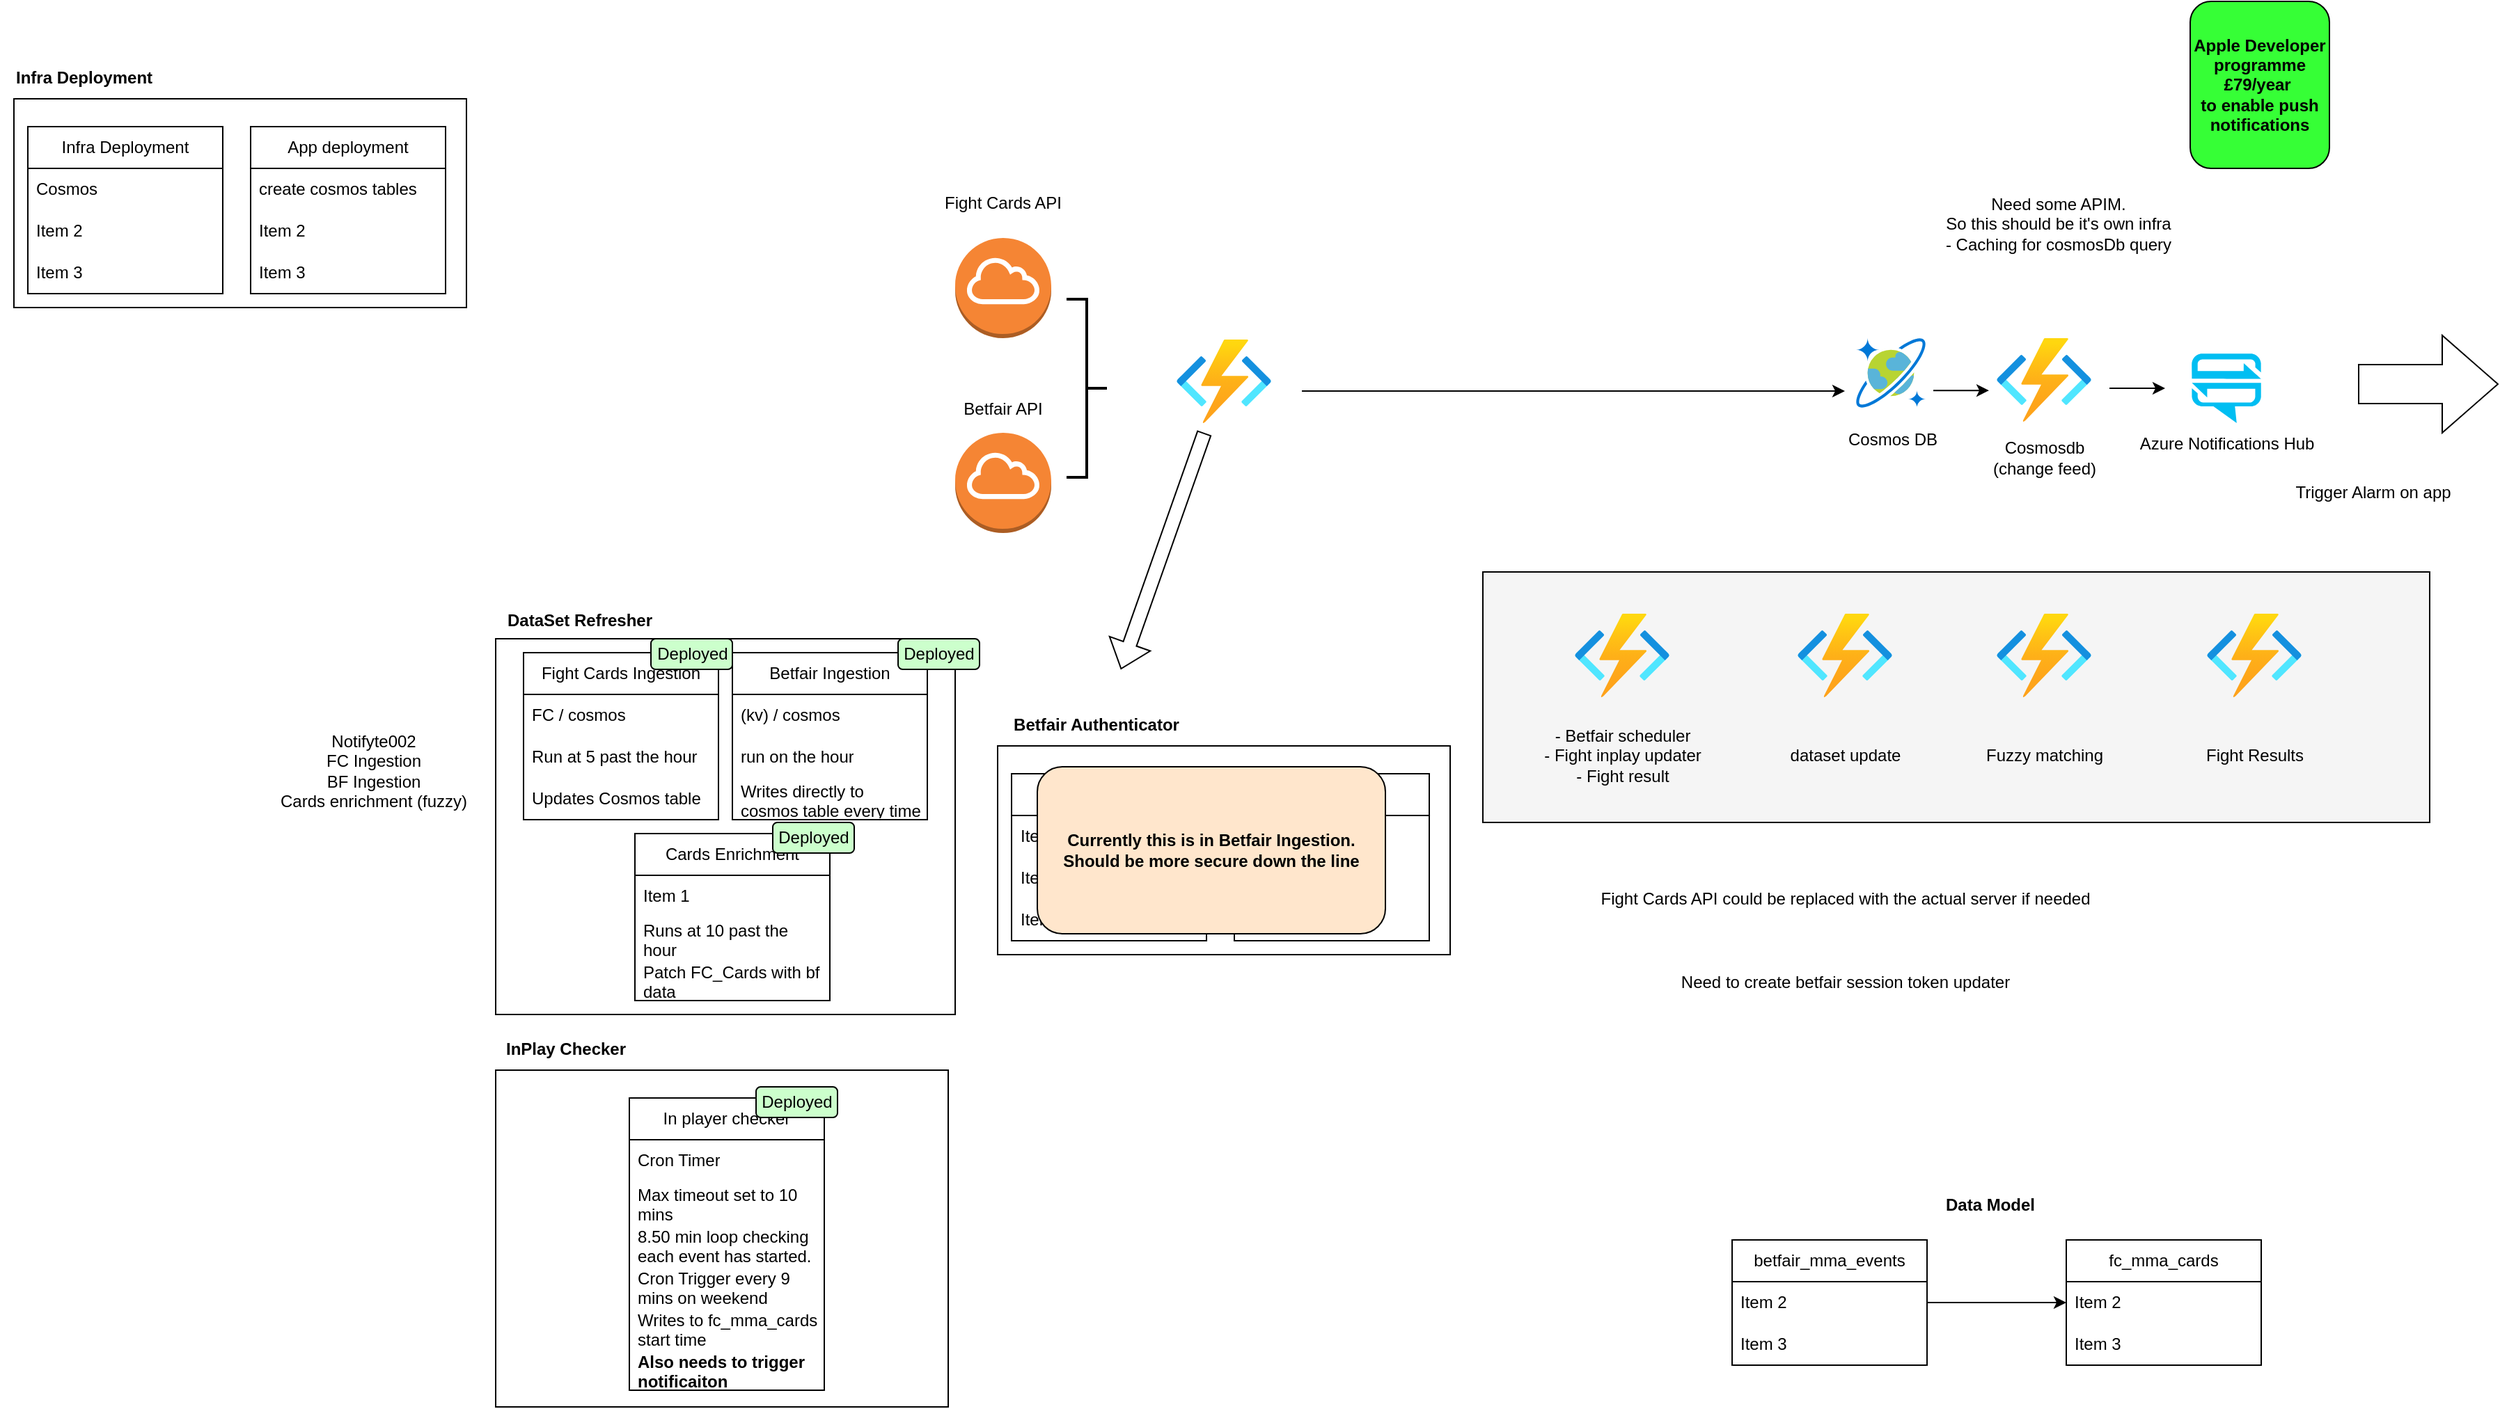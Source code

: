 <mxfile version="23.1.5" type="device">
  <diagram name="Page-1" id="qHqsS2Qp47BwzDUpAq32">
    <mxGraphModel dx="2848" dy="1934" grid="1" gridSize="10" guides="1" tooltips="1" connect="1" arrows="1" fold="1" page="1" pageScale="1" pageWidth="827" pageHeight="1169" math="0" shadow="0">
      <root>
        <mxCell id="0" />
        <mxCell id="1" parent="0" />
        <mxCell id="R7IFzBQSjyvE0gLAGWgc-28" value="" style="rounded=0;whiteSpace=wrap;html=1;" parent="1" vertex="1">
          <mxGeometry x="-659" y="758" width="325" height="242" as="geometry" />
        </mxCell>
        <mxCell id="R7IFzBQSjyvE0gLAGWgc-26" value="" style="rounded=0;whiteSpace=wrap;html=1;" parent="1" vertex="1">
          <mxGeometry x="-659" y="448" width="330" height="270" as="geometry" />
        </mxCell>
        <mxCell id="RZWsj0Uvr8mPHmV8aDf2-38" value="" style="rounded=0;whiteSpace=wrap;html=1;fillColor=#F5F5F5;" parent="1" vertex="1">
          <mxGeometry x="50" y="400" width="680" height="180" as="geometry" />
        </mxCell>
        <mxCell id="RZWsj0Uvr8mPHmV8aDf2-3" value="Fight Cards API" style="text;html=1;align=center;verticalAlign=middle;resizable=0;points=[];autosize=1;strokeColor=none;fillColor=none;" parent="1" vertex="1">
          <mxGeometry x="-350" y="120" width="110" height="30" as="geometry" />
        </mxCell>
        <mxCell id="RZWsj0Uvr8mPHmV8aDf2-4" value="Fight Cards API could be replaced with the actual server if needed" style="text;html=1;align=center;verticalAlign=middle;resizable=0;points=[];autosize=1;strokeColor=none;fillColor=none;" parent="1" vertex="1">
          <mxGeometry x="120" y="620" width="380" height="30" as="geometry" />
        </mxCell>
        <mxCell id="RZWsj0Uvr8mPHmV8aDf2-8" value="" style="outlineConnect=0;dashed=0;verticalLabelPosition=bottom;verticalAlign=top;align=center;html=1;shape=mxgraph.aws3.internet_gateway;fillColor=#F58534;gradientColor=none;" parent="1" vertex="1">
          <mxGeometry x="-329" y="160" width="69" height="72" as="geometry" />
        </mxCell>
        <mxCell id="RZWsj0Uvr8mPHmV8aDf2-9" value="" style="outlineConnect=0;dashed=0;verticalLabelPosition=bottom;verticalAlign=top;align=center;html=1;shape=mxgraph.aws3.internet_gateway;fillColor=#F58534;gradientColor=none;" parent="1" vertex="1">
          <mxGeometry x="-329" y="300" width="69" height="72" as="geometry" />
        </mxCell>
        <mxCell id="RZWsj0Uvr8mPHmV8aDf2-10" value="Betfair API" style="text;html=1;align=center;verticalAlign=middle;resizable=0;points=[];autosize=1;strokeColor=none;fillColor=none;" parent="1" vertex="1">
          <mxGeometry x="-335" y="268" width="80" height="30" as="geometry" />
        </mxCell>
        <mxCell id="RZWsj0Uvr8mPHmV8aDf2-11" value="" style="image;aspect=fixed;html=1;points=[];align=center;fontSize=12;image=img/lib/azure2/compute/Function_Apps.svg;" parent="1" vertex="1">
          <mxGeometry x="-170" y="233" width="68" height="60" as="geometry" />
        </mxCell>
        <mxCell id="RZWsj0Uvr8mPHmV8aDf2-12" value="" style="image;sketch=0;aspect=fixed;html=1;points=[];align=center;fontSize=12;image=img/lib/mscae/CosmosDB.svg;" parent="1" vertex="1">
          <mxGeometry x="318" y="232" width="50" height="50" as="geometry" />
        </mxCell>
        <mxCell id="RZWsj0Uvr8mPHmV8aDf2-13" value="" style="image;aspect=fixed;html=1;points=[];align=center;fontSize=12;image=img/lib/azure2/compute/Function_Apps.svg;" parent="1" vertex="1">
          <mxGeometry x="116" y="430" width="68" height="60" as="geometry" />
        </mxCell>
        <mxCell id="RZWsj0Uvr8mPHmV8aDf2-17" value="- Betfair scheduler &lt;br&gt;- Fight inplay updater&lt;br&gt;- Fight result" style="text;html=1;align=center;verticalAlign=middle;resizable=0;points=[];autosize=1;strokeColor=none;fillColor=none;" parent="1" vertex="1">
          <mxGeometry x="80" y="502" width="140" height="60" as="geometry" />
        </mxCell>
        <mxCell id="RZWsj0Uvr8mPHmV8aDf2-19" value="Cosmos DB" style="text;html=1;align=center;verticalAlign=middle;resizable=0;points=[];autosize=1;strokeColor=none;fillColor=none;" parent="1" vertex="1">
          <mxGeometry x="299" y="290" width="90" height="30" as="geometry" />
        </mxCell>
        <mxCell id="RZWsj0Uvr8mPHmV8aDf2-20" value="" style="shape=image;html=1;verticalAlign=top;verticalLabelPosition=bottom;labelBackgroundColor=#ffffff;imageAspect=0;aspect=fixed;image=https://cdn0.iconfinder.com/data/icons/google-material-design-3-0/48/ic_http_48px-128.png" parent="1" vertex="1">
          <mxGeometry x="-268" y="210" width="28" height="28" as="geometry" />
        </mxCell>
        <mxCell id="RZWsj0Uvr8mPHmV8aDf2-21" value="" style="shape=image;html=1;verticalAlign=top;verticalLabelPosition=bottom;labelBackgroundColor=#ffffff;imageAspect=0;aspect=fixed;image=https://cdn0.iconfinder.com/data/icons/google-material-design-3-0/48/ic_http_48px-128.png" parent="1" vertex="1">
          <mxGeometry x="131" y="350" width="28" height="28" as="geometry" />
        </mxCell>
        <mxCell id="RZWsj0Uvr8mPHmV8aDf2-23" value="" style="verticalLabelPosition=bottom;html=1;verticalAlign=top;align=center;strokeColor=none;fillColor=#00BEF2;shape=mxgraph.azure.notification_hub;pointerEvents=1;" parent="1" vertex="1">
          <mxGeometry x="559" y="243" width="50" height="50" as="geometry" />
        </mxCell>
        <mxCell id="RZWsj0Uvr8mPHmV8aDf2-24" value="Azure Notifications Hub" style="text;html=1;align=center;verticalAlign=middle;resizable=0;points=[];autosize=1;strokeColor=none;fillColor=none;" parent="1" vertex="1">
          <mxGeometry x="509" y="293" width="150" height="30" as="geometry" />
        </mxCell>
        <mxCell id="RZWsj0Uvr8mPHmV8aDf2-25" value="" style="image;aspect=fixed;html=1;points=[];align=center;fontSize=12;image=img/lib/azure2/compute/Function_Apps.svg;" parent="1" vertex="1">
          <mxGeometry x="419" y="232" width="68" height="60" as="geometry" />
        </mxCell>
        <mxCell id="RZWsj0Uvr8mPHmV8aDf2-26" value="Cosmosdb &lt;br&gt;(change feed)" style="text;html=1;align=center;verticalAlign=middle;resizable=0;points=[];autosize=1;strokeColor=none;fillColor=none;" parent="1" vertex="1">
          <mxGeometry x="403" y="298" width="100" height="40" as="geometry" />
        </mxCell>
        <mxCell id="RZWsj0Uvr8mPHmV8aDf2-27" value="" style="html=1;shadow=0;dashed=0;align=center;verticalAlign=middle;shape=mxgraph.arrows2.arrow;dy=0.6;dx=40;notch=0;" parent="1" vertex="1">
          <mxGeometry x="679" y="230" width="100" height="70" as="geometry" />
        </mxCell>
        <mxCell id="RZWsj0Uvr8mPHmV8aDf2-28" value="Trigger Alarm on app" style="text;html=1;align=center;verticalAlign=middle;resizable=0;points=[];autosize=1;strokeColor=none;fillColor=none;" parent="1" vertex="1">
          <mxGeometry x="619" y="328" width="140" height="30" as="geometry" />
        </mxCell>
        <mxCell id="RZWsj0Uvr8mPHmV8aDf2-29" value="Notifyte002&lt;br&gt;FC Ingestion&lt;br&gt;BF Ingestion&lt;br&gt;Cards enrichment (fuzzy)&lt;br&gt;" style="text;html=1;align=center;verticalAlign=middle;resizable=0;points=[];autosize=1;strokeColor=none;fillColor=none;" parent="1" vertex="1">
          <mxGeometry x="-827" y="508" width="160" height="70" as="geometry" />
        </mxCell>
        <mxCell id="RZWsj0Uvr8mPHmV8aDf2-30" value="" style="image;aspect=fixed;html=1;points=[];align=center;fontSize=12;image=img/lib/azure2/compute/Function_Apps.svg;" parent="1" vertex="1">
          <mxGeometry x="276" y="430" width="68" height="60" as="geometry" />
        </mxCell>
        <mxCell id="RZWsj0Uvr8mPHmV8aDf2-31" value="dataset update" style="text;html=1;align=center;verticalAlign=middle;resizable=0;points=[];autosize=1;strokeColor=none;fillColor=none;" parent="1" vertex="1">
          <mxGeometry x="260" y="517" width="100" height="30" as="geometry" />
        </mxCell>
        <mxCell id="RZWsj0Uvr8mPHmV8aDf2-34" value="" style="image;aspect=fixed;html=1;points=[];align=center;fontSize=12;image=img/lib/azure2/compute/Function_Apps.svg;" parent="1" vertex="1">
          <mxGeometry x="419" y="430" width="68" height="60" as="geometry" />
        </mxCell>
        <mxCell id="RZWsj0Uvr8mPHmV8aDf2-35" value="Fuzzy matching" style="text;html=1;align=center;verticalAlign=middle;resizable=0;points=[];autosize=1;strokeColor=none;fillColor=none;" parent="1" vertex="1">
          <mxGeometry x="398" y="517" width="110" height="30" as="geometry" />
        </mxCell>
        <mxCell id="RZWsj0Uvr8mPHmV8aDf2-36" value="" style="image;aspect=fixed;html=1;points=[];align=center;fontSize=12;image=img/lib/azure2/compute/Function_Apps.svg;" parent="1" vertex="1">
          <mxGeometry x="570" y="430" width="68" height="60" as="geometry" />
        </mxCell>
        <mxCell id="RZWsj0Uvr8mPHmV8aDf2-37" value="Fight Results" style="text;html=1;align=center;verticalAlign=middle;resizable=0;points=[];autosize=1;strokeColor=none;fillColor=none;" parent="1" vertex="1">
          <mxGeometry x="559" y="517" width="90" height="30" as="geometry" />
        </mxCell>
        <mxCell id="RZWsj0Uvr8mPHmV8aDf2-39" value="" style="strokeWidth=2;html=1;shape=mxgraph.flowchart.annotation_2;align=left;labelPosition=right;pointerEvents=1;rotation=-180;" parent="1" vertex="1">
          <mxGeometry x="-249" y="204" width="29" height="128" as="geometry" />
        </mxCell>
        <mxCell id="RZWsj0Uvr8mPHmV8aDf2-41" value="" style="endArrow=classic;html=1;rounded=0;" parent="1" edge="1">
          <mxGeometry width="50" height="50" relative="1" as="geometry">
            <mxPoint x="-80" y="270" as="sourcePoint" />
            <mxPoint x="310" y="270" as="targetPoint" />
          </mxGeometry>
        </mxCell>
        <mxCell id="RZWsj0Uvr8mPHmV8aDf2-44" value="" style="endArrow=classic;html=1;rounded=0;" parent="1" edge="1">
          <mxGeometry width="50" height="50" relative="1" as="geometry">
            <mxPoint x="373.5" y="269.58" as="sourcePoint" />
            <mxPoint x="413.5" y="269.58" as="targetPoint" />
          </mxGeometry>
        </mxCell>
        <mxCell id="RZWsj0Uvr8mPHmV8aDf2-45" value="" style="endArrow=classic;html=1;rounded=0;" parent="1" edge="1">
          <mxGeometry width="50" height="50" relative="1" as="geometry">
            <mxPoint x="500" y="268" as="sourcePoint" />
            <mxPoint x="540" y="268" as="targetPoint" />
          </mxGeometry>
        </mxCell>
        <mxCell id="R7IFzBQSjyvE0gLAGWgc-1" value="Need some APIM. &lt;br&gt;So this should be it&#39;s own infra&lt;br&gt;- Caching for cosmosDb query" style="text;html=1;align=center;verticalAlign=middle;resizable=0;points=[];autosize=1;strokeColor=none;fillColor=none;" parent="1" vertex="1">
          <mxGeometry x="368" y="120" width="190" height="60" as="geometry" />
        </mxCell>
        <mxCell id="R7IFzBQSjyvE0gLAGWgc-2" value="Need to create betfair session token updater" style="text;html=1;align=center;verticalAlign=middle;resizable=0;points=[];autosize=1;strokeColor=none;fillColor=none;" parent="1" vertex="1">
          <mxGeometry x="180" y="680" width="260" height="30" as="geometry" />
        </mxCell>
        <mxCell id="R7IFzBQSjyvE0gLAGWgc-5" value="" style="shape=flexArrow;endArrow=classic;html=1;rounded=0;" parent="1" edge="1">
          <mxGeometry width="50" height="50" relative="1" as="geometry">
            <mxPoint x="-150" y="300" as="sourcePoint" />
            <mxPoint x="-210" y="470" as="targetPoint" />
          </mxGeometry>
        </mxCell>
        <mxCell id="R7IFzBQSjyvE0gLAGWgc-6" value="Fight Cards Ingestion" style="swimlane;fontStyle=0;childLayout=stackLayout;horizontal=1;startSize=30;horizontalStack=0;resizeParent=1;resizeParentMax=0;resizeLast=0;collapsible=1;marginBottom=0;whiteSpace=wrap;html=1;" parent="1" vertex="1">
          <mxGeometry x="-639" y="458" width="140" height="120" as="geometry" />
        </mxCell>
        <mxCell id="R7IFzBQSjyvE0gLAGWgc-7" value="FC / cosmos" style="text;strokeColor=none;fillColor=none;align=left;verticalAlign=middle;spacingLeft=4;spacingRight=4;overflow=hidden;points=[[0,0.5],[1,0.5]];portConstraint=eastwest;rotatable=0;whiteSpace=wrap;html=1;" parent="R7IFzBQSjyvE0gLAGWgc-6" vertex="1">
          <mxGeometry y="30" width="140" height="30" as="geometry" />
        </mxCell>
        <mxCell id="R7IFzBQSjyvE0gLAGWgc-8" value="Run at 5 past the hour" style="text;strokeColor=none;fillColor=none;align=left;verticalAlign=middle;spacingLeft=4;spacingRight=4;overflow=hidden;points=[[0,0.5],[1,0.5]];portConstraint=eastwest;rotatable=0;whiteSpace=wrap;html=1;" parent="R7IFzBQSjyvE0gLAGWgc-6" vertex="1">
          <mxGeometry y="60" width="140" height="30" as="geometry" />
        </mxCell>
        <mxCell id="R7IFzBQSjyvE0gLAGWgc-9" value="Updates Cosmos table" style="text;strokeColor=none;fillColor=none;align=left;verticalAlign=middle;spacingLeft=4;spacingRight=4;overflow=hidden;points=[[0,0.5],[1,0.5]];portConstraint=eastwest;rotatable=0;whiteSpace=wrap;html=1;" parent="R7IFzBQSjyvE0gLAGWgc-6" vertex="1">
          <mxGeometry y="90" width="140" height="30" as="geometry" />
        </mxCell>
        <mxCell id="R7IFzBQSjyvE0gLAGWgc-10" value="Betfair Ingestion" style="swimlane;fontStyle=0;childLayout=stackLayout;horizontal=1;startSize=30;horizontalStack=0;resizeParent=1;resizeParentMax=0;resizeLast=0;collapsible=1;marginBottom=0;whiteSpace=wrap;html=1;" parent="1" vertex="1">
          <mxGeometry x="-489" y="458" width="140" height="120" as="geometry" />
        </mxCell>
        <mxCell id="R7IFzBQSjyvE0gLAGWgc-11" value="(kv) / cosmos" style="text;strokeColor=none;fillColor=none;align=left;verticalAlign=middle;spacingLeft=4;spacingRight=4;overflow=hidden;points=[[0,0.5],[1,0.5]];portConstraint=eastwest;rotatable=0;whiteSpace=wrap;html=1;" parent="R7IFzBQSjyvE0gLAGWgc-10" vertex="1">
          <mxGeometry y="30" width="140" height="30" as="geometry" />
        </mxCell>
        <mxCell id="R7IFzBQSjyvE0gLAGWgc-12" value="run on the hour" style="text;strokeColor=none;fillColor=none;align=left;verticalAlign=middle;spacingLeft=4;spacingRight=4;overflow=hidden;points=[[0,0.5],[1,0.5]];portConstraint=eastwest;rotatable=0;whiteSpace=wrap;html=1;" parent="R7IFzBQSjyvE0gLAGWgc-10" vertex="1">
          <mxGeometry y="60" width="140" height="30" as="geometry" />
        </mxCell>
        <mxCell id="R7IFzBQSjyvE0gLAGWgc-13" value="Writes directly to cosmos table every time" style="text;strokeColor=none;fillColor=none;align=left;verticalAlign=middle;spacingLeft=4;spacingRight=4;overflow=hidden;points=[[0,0.5],[1,0.5]];portConstraint=eastwest;rotatable=0;whiteSpace=wrap;html=1;" parent="R7IFzBQSjyvE0gLAGWgc-10" vertex="1">
          <mxGeometry y="90" width="140" height="30" as="geometry" />
        </mxCell>
        <mxCell id="R7IFzBQSjyvE0gLAGWgc-14" value="Cards Enrichment" style="swimlane;fontStyle=0;childLayout=stackLayout;horizontal=1;startSize=30;horizontalStack=0;resizeParent=1;resizeParentMax=0;resizeLast=0;collapsible=1;marginBottom=0;whiteSpace=wrap;html=1;" parent="1" vertex="1">
          <mxGeometry x="-559" y="588" width="140" height="120" as="geometry" />
        </mxCell>
        <mxCell id="R7IFzBQSjyvE0gLAGWgc-15" value="Item 1" style="text;strokeColor=none;fillColor=none;align=left;verticalAlign=middle;spacingLeft=4;spacingRight=4;overflow=hidden;points=[[0,0.5],[1,0.5]];portConstraint=eastwest;rotatable=0;whiteSpace=wrap;html=1;" parent="R7IFzBQSjyvE0gLAGWgc-14" vertex="1">
          <mxGeometry y="30" width="140" height="30" as="geometry" />
        </mxCell>
        <mxCell id="R7IFzBQSjyvE0gLAGWgc-16" value="Runs at 10 past the hour" style="text;strokeColor=none;fillColor=none;align=left;verticalAlign=middle;spacingLeft=4;spacingRight=4;overflow=hidden;points=[[0,0.5],[1,0.5]];portConstraint=eastwest;rotatable=0;whiteSpace=wrap;html=1;" parent="R7IFzBQSjyvE0gLAGWgc-14" vertex="1">
          <mxGeometry y="60" width="140" height="30" as="geometry" />
        </mxCell>
        <mxCell id="R7IFzBQSjyvE0gLAGWgc-17" value="Patch FC_Cards with bf data" style="text;strokeColor=none;fillColor=none;align=left;verticalAlign=middle;spacingLeft=4;spacingRight=4;overflow=hidden;points=[[0,0.5],[1,0.5]];portConstraint=eastwest;rotatable=0;whiteSpace=wrap;html=1;" parent="R7IFzBQSjyvE0gLAGWgc-14" vertex="1">
          <mxGeometry y="90" width="140" height="30" as="geometry" />
        </mxCell>
        <mxCell id="R7IFzBQSjyvE0gLAGWgc-22" value="In player checker" style="swimlane;fontStyle=0;childLayout=stackLayout;horizontal=1;startSize=30;horizontalStack=0;resizeParent=1;resizeParentMax=0;resizeLast=0;collapsible=1;marginBottom=0;whiteSpace=wrap;html=1;" parent="1" vertex="1">
          <mxGeometry x="-563" y="778" width="140" height="210" as="geometry" />
        </mxCell>
        <mxCell id="R7IFzBQSjyvE0gLAGWgc-23" value="Cron Timer" style="text;strokeColor=none;fillColor=none;align=left;verticalAlign=middle;spacingLeft=4;spacingRight=4;overflow=hidden;points=[[0,0.5],[1,0.5]];portConstraint=eastwest;rotatable=0;whiteSpace=wrap;html=1;" parent="R7IFzBQSjyvE0gLAGWgc-22" vertex="1">
          <mxGeometry y="30" width="140" height="30" as="geometry" />
        </mxCell>
        <mxCell id="R7IFzBQSjyvE0gLAGWgc-24" value="Max timeout set to 10 mins" style="text;strokeColor=none;fillColor=none;align=left;verticalAlign=middle;spacingLeft=4;spacingRight=4;overflow=hidden;points=[[0,0.5],[1,0.5]];portConstraint=eastwest;rotatable=0;whiteSpace=wrap;html=1;" parent="R7IFzBQSjyvE0gLAGWgc-22" vertex="1">
          <mxGeometry y="60" width="140" height="30" as="geometry" />
        </mxCell>
        <mxCell id="R7IFzBQSjyvE0gLAGWgc-25" value="8.50 min loop checking each event has started." style="text;strokeColor=none;fillColor=none;align=left;verticalAlign=middle;spacingLeft=4;spacingRight=4;overflow=hidden;points=[[0,0.5],[1,0.5]];portConstraint=eastwest;rotatable=0;whiteSpace=wrap;html=1;" parent="R7IFzBQSjyvE0gLAGWgc-22" vertex="1">
          <mxGeometry y="90" width="140" height="30" as="geometry" />
        </mxCell>
        <mxCell id="VPO6oM0pH5KyWb0bes64-6" value="Cron Trigger every 9 mins on weekend" style="text;strokeColor=none;fillColor=none;align=left;verticalAlign=middle;spacingLeft=4;spacingRight=4;overflow=hidden;points=[[0,0.5],[1,0.5]];portConstraint=eastwest;rotatable=0;whiteSpace=wrap;html=1;" parent="R7IFzBQSjyvE0gLAGWgc-22" vertex="1">
          <mxGeometry y="120" width="140" height="30" as="geometry" />
        </mxCell>
        <mxCell id="VPO6oM0pH5KyWb0bes64-9" value="Writes to fc_mma_cards start time" style="text;strokeColor=none;fillColor=none;align=left;verticalAlign=middle;spacingLeft=4;spacingRight=4;overflow=hidden;points=[[0,0.5],[1,0.5]];portConstraint=eastwest;rotatable=0;whiteSpace=wrap;html=1;" parent="R7IFzBQSjyvE0gLAGWgc-22" vertex="1">
          <mxGeometry y="150" width="140" height="30" as="geometry" />
        </mxCell>
        <mxCell id="VPO6oM0pH5KyWb0bes64-10" value="&lt;b&gt;Also needs to trigger notificaiton&lt;/b&gt;" style="text;strokeColor=none;fillColor=none;align=left;verticalAlign=middle;spacingLeft=4;spacingRight=4;overflow=hidden;points=[[0,0.5],[1,0.5]];portConstraint=eastwest;rotatable=0;whiteSpace=wrap;html=1;" parent="R7IFzBQSjyvE0gLAGWgc-22" vertex="1">
          <mxGeometry y="180" width="140" height="30" as="geometry" />
        </mxCell>
        <mxCell id="R7IFzBQSjyvE0gLAGWgc-27" value="DataSet Refresher" style="text;html=1;align=center;verticalAlign=middle;resizable=0;points=[];autosize=1;strokeColor=none;fillColor=none;fontStyle=1" parent="1" vertex="1">
          <mxGeometry x="-664" y="420" width="130" height="30" as="geometry" />
        </mxCell>
        <mxCell id="R7IFzBQSjyvE0gLAGWgc-29" value="InPlay Checker" style="text;html=1;align=center;verticalAlign=middle;resizable=0;points=[];autosize=1;strokeColor=none;fillColor=none;fontStyle=1" parent="1" vertex="1">
          <mxGeometry x="-664" y="728" width="110" height="30" as="geometry" />
        </mxCell>
        <mxCell id="R7IFzBQSjyvE0gLAGWgc-30" value="" style="rounded=0;whiteSpace=wrap;html=1;" parent="1" vertex="1">
          <mxGeometry x="-298.5" y="525" width="325" height="150" as="geometry" />
        </mxCell>
        <mxCell id="R7IFzBQSjyvE0gLAGWgc-31" value="?" style="swimlane;fontStyle=0;childLayout=stackLayout;horizontal=1;startSize=30;horizontalStack=0;resizeParent=1;resizeParentMax=0;resizeLast=0;collapsible=1;marginBottom=0;whiteSpace=wrap;html=1;" parent="1" vertex="1">
          <mxGeometry x="-288.5" y="545" width="140" height="120" as="geometry" />
        </mxCell>
        <mxCell id="R7IFzBQSjyvE0gLAGWgc-32" value="Item 1" style="text;strokeColor=none;fillColor=none;align=left;verticalAlign=middle;spacingLeft=4;spacingRight=4;overflow=hidden;points=[[0,0.5],[1,0.5]];portConstraint=eastwest;rotatable=0;whiteSpace=wrap;html=1;" parent="R7IFzBQSjyvE0gLAGWgc-31" vertex="1">
          <mxGeometry y="30" width="140" height="30" as="geometry" />
        </mxCell>
        <mxCell id="R7IFzBQSjyvE0gLAGWgc-33" value="Item 2" style="text;strokeColor=none;fillColor=none;align=left;verticalAlign=middle;spacingLeft=4;spacingRight=4;overflow=hidden;points=[[0,0.5],[1,0.5]];portConstraint=eastwest;rotatable=0;whiteSpace=wrap;html=1;" parent="R7IFzBQSjyvE0gLAGWgc-31" vertex="1">
          <mxGeometry y="60" width="140" height="30" as="geometry" />
        </mxCell>
        <mxCell id="R7IFzBQSjyvE0gLAGWgc-34" value="Item 3" style="text;strokeColor=none;fillColor=none;align=left;verticalAlign=middle;spacingLeft=4;spacingRight=4;overflow=hidden;points=[[0,0.5],[1,0.5]];portConstraint=eastwest;rotatable=0;whiteSpace=wrap;html=1;" parent="R7IFzBQSjyvE0gLAGWgc-31" vertex="1">
          <mxGeometry y="90" width="140" height="30" as="geometry" />
        </mxCell>
        <mxCell id="R7IFzBQSjyvE0gLAGWgc-35" value="?" style="swimlane;fontStyle=0;childLayout=stackLayout;horizontal=1;startSize=30;horizontalStack=0;resizeParent=1;resizeParentMax=0;resizeLast=0;collapsible=1;marginBottom=0;whiteSpace=wrap;html=1;" parent="1" vertex="1">
          <mxGeometry x="-128.5" y="545" width="140" height="120" as="geometry" />
        </mxCell>
        <mxCell id="R7IFzBQSjyvE0gLAGWgc-36" value="Item 1" style="text;strokeColor=none;fillColor=none;align=left;verticalAlign=middle;spacingLeft=4;spacingRight=4;overflow=hidden;points=[[0,0.5],[1,0.5]];portConstraint=eastwest;rotatable=0;whiteSpace=wrap;html=1;" parent="R7IFzBQSjyvE0gLAGWgc-35" vertex="1">
          <mxGeometry y="30" width="140" height="30" as="geometry" />
        </mxCell>
        <mxCell id="R7IFzBQSjyvE0gLAGWgc-37" value="Item 2" style="text;strokeColor=none;fillColor=none;align=left;verticalAlign=middle;spacingLeft=4;spacingRight=4;overflow=hidden;points=[[0,0.5],[1,0.5]];portConstraint=eastwest;rotatable=0;whiteSpace=wrap;html=1;" parent="R7IFzBQSjyvE0gLAGWgc-35" vertex="1">
          <mxGeometry y="60" width="140" height="30" as="geometry" />
        </mxCell>
        <mxCell id="R7IFzBQSjyvE0gLAGWgc-38" value="Item 3" style="text;strokeColor=none;fillColor=none;align=left;verticalAlign=middle;spacingLeft=4;spacingRight=4;overflow=hidden;points=[[0,0.5],[1,0.5]];portConstraint=eastwest;rotatable=0;whiteSpace=wrap;html=1;" parent="R7IFzBQSjyvE0gLAGWgc-35" vertex="1">
          <mxGeometry y="90" width="140" height="30" as="geometry" />
        </mxCell>
        <mxCell id="R7IFzBQSjyvE0gLAGWgc-39" value="Betfair Authenticator" style="text;html=1;align=center;verticalAlign=middle;resizable=0;points=[];autosize=1;strokeColor=none;fillColor=none;fontStyle=1" parent="1" vertex="1">
          <mxGeometry x="-298.5" y="495" width="140" height="30" as="geometry" />
        </mxCell>
        <mxCell id="R7IFzBQSjyvE0gLAGWgc-40" value="&lt;b&gt;Currently this is in Betfair Ingestion. Should be more secure down the line&lt;/b&gt;" style="rounded=1;whiteSpace=wrap;html=1;fillColor=#FFE6CC;" parent="1" vertex="1">
          <mxGeometry x="-270" y="540" width="250" height="120" as="geometry" />
        </mxCell>
        <mxCell id="9zMGV_ne7uJBWCyzdSfv-1" value="Deployed" style="rounded=1;whiteSpace=wrap;html=1;fillColor=#CCFFCC;" parent="1" vertex="1">
          <mxGeometry x="-370" y="448" width="58.5" height="22" as="geometry" />
        </mxCell>
        <mxCell id="9zMGV_ne7uJBWCyzdSfv-4" value="" style="rounded=0;whiteSpace=wrap;html=1;" parent="1" vertex="1">
          <mxGeometry x="-1005" y="60" width="325" height="150" as="geometry" />
        </mxCell>
        <mxCell id="9zMGV_ne7uJBWCyzdSfv-5" value="Infra Deployment" style="swimlane;fontStyle=0;childLayout=stackLayout;horizontal=1;startSize=30;horizontalStack=0;resizeParent=1;resizeParentMax=0;resizeLast=0;collapsible=1;marginBottom=0;whiteSpace=wrap;html=1;" parent="1" vertex="1">
          <mxGeometry x="-995" y="80" width="140" height="120" as="geometry" />
        </mxCell>
        <mxCell id="9zMGV_ne7uJBWCyzdSfv-6" value="Cosmos" style="text;strokeColor=none;fillColor=none;align=left;verticalAlign=middle;spacingLeft=4;spacingRight=4;overflow=hidden;points=[[0,0.5],[1,0.5]];portConstraint=eastwest;rotatable=0;whiteSpace=wrap;html=1;" parent="9zMGV_ne7uJBWCyzdSfv-5" vertex="1">
          <mxGeometry y="30" width="140" height="30" as="geometry" />
        </mxCell>
        <mxCell id="9zMGV_ne7uJBWCyzdSfv-7" value="Item 2" style="text;strokeColor=none;fillColor=none;align=left;verticalAlign=middle;spacingLeft=4;spacingRight=4;overflow=hidden;points=[[0,0.5],[1,0.5]];portConstraint=eastwest;rotatable=0;whiteSpace=wrap;html=1;" parent="9zMGV_ne7uJBWCyzdSfv-5" vertex="1">
          <mxGeometry y="60" width="140" height="30" as="geometry" />
        </mxCell>
        <mxCell id="9zMGV_ne7uJBWCyzdSfv-8" value="Item 3" style="text;strokeColor=none;fillColor=none;align=left;verticalAlign=middle;spacingLeft=4;spacingRight=4;overflow=hidden;points=[[0,0.5],[1,0.5]];portConstraint=eastwest;rotatable=0;whiteSpace=wrap;html=1;" parent="9zMGV_ne7uJBWCyzdSfv-5" vertex="1">
          <mxGeometry y="90" width="140" height="30" as="geometry" />
        </mxCell>
        <mxCell id="9zMGV_ne7uJBWCyzdSfv-9" value="App deployment" style="swimlane;fontStyle=0;childLayout=stackLayout;horizontal=1;startSize=30;horizontalStack=0;resizeParent=1;resizeParentMax=0;resizeLast=0;collapsible=1;marginBottom=0;whiteSpace=wrap;html=1;" parent="1" vertex="1">
          <mxGeometry x="-835" y="80" width="140" height="120" as="geometry" />
        </mxCell>
        <mxCell id="9zMGV_ne7uJBWCyzdSfv-10" value="create cosmos tables" style="text;strokeColor=none;fillColor=none;align=left;verticalAlign=middle;spacingLeft=4;spacingRight=4;overflow=hidden;points=[[0,0.5],[1,0.5]];portConstraint=eastwest;rotatable=0;whiteSpace=wrap;html=1;" parent="9zMGV_ne7uJBWCyzdSfv-9" vertex="1">
          <mxGeometry y="30" width="140" height="30" as="geometry" />
        </mxCell>
        <mxCell id="9zMGV_ne7uJBWCyzdSfv-11" value="Item 2" style="text;strokeColor=none;fillColor=none;align=left;verticalAlign=middle;spacingLeft=4;spacingRight=4;overflow=hidden;points=[[0,0.5],[1,0.5]];portConstraint=eastwest;rotatable=0;whiteSpace=wrap;html=1;" parent="9zMGV_ne7uJBWCyzdSfv-9" vertex="1">
          <mxGeometry y="60" width="140" height="30" as="geometry" />
        </mxCell>
        <mxCell id="9zMGV_ne7uJBWCyzdSfv-12" value="Item 3" style="text;strokeColor=none;fillColor=none;align=left;verticalAlign=middle;spacingLeft=4;spacingRight=4;overflow=hidden;points=[[0,0.5],[1,0.5]];portConstraint=eastwest;rotatable=0;whiteSpace=wrap;html=1;" parent="9zMGV_ne7uJBWCyzdSfv-9" vertex="1">
          <mxGeometry y="90" width="140" height="30" as="geometry" />
        </mxCell>
        <mxCell id="9zMGV_ne7uJBWCyzdSfv-13" value="Infra Deployment" style="text;html=1;align=center;verticalAlign=middle;resizable=0;points=[];autosize=1;strokeColor=none;fillColor=none;fontStyle=1" parent="1" vertex="1">
          <mxGeometry x="-1015" y="30" width="120" height="30" as="geometry" />
        </mxCell>
        <mxCell id="9zMGV_ne7uJBWCyzdSfv-24" style="edgeStyle=orthogonalEdgeStyle;rounded=0;orthogonalLoop=1;jettySize=auto;html=1;entryX=0;entryY=0.5;entryDx=0;entryDy=0;" parent="1" source="9zMGV_ne7uJBWCyzdSfv-15" target="9zMGV_ne7uJBWCyzdSfv-21" edge="1">
          <mxGeometry relative="1" as="geometry" />
        </mxCell>
        <mxCell id="9zMGV_ne7uJBWCyzdSfv-15" value="betfair_mma_events" style="swimlane;fontStyle=0;childLayout=stackLayout;horizontal=1;startSize=30;horizontalStack=0;resizeParent=1;resizeParentMax=0;resizeLast=0;collapsible=1;marginBottom=0;whiteSpace=wrap;html=1;" parent="1" vertex="1">
          <mxGeometry x="229" y="880" width="140" height="90" as="geometry" />
        </mxCell>
        <mxCell id="9zMGV_ne7uJBWCyzdSfv-17" value="Item 2" style="text;strokeColor=none;fillColor=none;align=left;verticalAlign=middle;spacingLeft=4;spacingRight=4;overflow=hidden;points=[[0,0.5],[1,0.5]];portConstraint=eastwest;rotatable=0;whiteSpace=wrap;html=1;" parent="9zMGV_ne7uJBWCyzdSfv-15" vertex="1">
          <mxGeometry y="30" width="140" height="30" as="geometry" />
        </mxCell>
        <mxCell id="9zMGV_ne7uJBWCyzdSfv-18" value="Item 3" style="text;strokeColor=none;fillColor=none;align=left;verticalAlign=middle;spacingLeft=4;spacingRight=4;overflow=hidden;points=[[0,0.5],[1,0.5]];portConstraint=eastwest;rotatable=0;whiteSpace=wrap;html=1;" parent="9zMGV_ne7uJBWCyzdSfv-15" vertex="1">
          <mxGeometry y="60" width="140" height="30" as="geometry" />
        </mxCell>
        <mxCell id="9zMGV_ne7uJBWCyzdSfv-19" value="fc_mma_cards" style="swimlane;fontStyle=0;childLayout=stackLayout;horizontal=1;startSize=30;horizontalStack=0;resizeParent=1;resizeParentMax=0;resizeLast=0;collapsible=1;marginBottom=0;whiteSpace=wrap;html=1;" parent="1" vertex="1">
          <mxGeometry x="469" y="880" width="140" height="90" as="geometry" />
        </mxCell>
        <mxCell id="9zMGV_ne7uJBWCyzdSfv-21" value="Item 2" style="text;strokeColor=none;fillColor=none;align=left;verticalAlign=middle;spacingLeft=4;spacingRight=4;overflow=hidden;points=[[0,0.5],[1,0.5]];portConstraint=eastwest;rotatable=0;whiteSpace=wrap;html=1;" parent="9zMGV_ne7uJBWCyzdSfv-19" vertex="1">
          <mxGeometry y="30" width="140" height="30" as="geometry" />
        </mxCell>
        <mxCell id="9zMGV_ne7uJBWCyzdSfv-22" value="Item 3" style="text;strokeColor=none;fillColor=none;align=left;verticalAlign=middle;spacingLeft=4;spacingRight=4;overflow=hidden;points=[[0,0.5],[1,0.5]];portConstraint=eastwest;rotatable=0;whiteSpace=wrap;html=1;" parent="9zMGV_ne7uJBWCyzdSfv-19" vertex="1">
          <mxGeometry y="60" width="140" height="30" as="geometry" />
        </mxCell>
        <mxCell id="9zMGV_ne7uJBWCyzdSfv-23" value="Data Model" style="text;html=1;align=center;verticalAlign=middle;resizable=0;points=[];autosize=1;strokeColor=none;fillColor=none;fontStyle=1" parent="1" vertex="1">
          <mxGeometry x="369" y="840" width="90" height="30" as="geometry" />
        </mxCell>
        <mxCell id="VPO6oM0pH5KyWb0bes64-1" value="Deployed" style="rounded=1;whiteSpace=wrap;html=1;fillColor=#CCFFCC;" parent="1" vertex="1">
          <mxGeometry x="-547.5" y="448" width="58.5" height="22" as="geometry" />
        </mxCell>
        <mxCell id="VPO6oM0pH5KyWb0bes64-4" value="Deployed" style="rounded=1;whiteSpace=wrap;html=1;fillColor=#CCFFCC;" parent="1" vertex="1">
          <mxGeometry x="-460" y="580" width="58.5" height="22" as="geometry" />
        </mxCell>
        <mxCell id="VPO6oM0pH5KyWb0bes64-7" value="Deployed" style="rounded=1;whiteSpace=wrap;html=1;fillColor=#CCFFCC;" parent="1" vertex="1">
          <mxGeometry x="-472" y="770" width="58.5" height="22" as="geometry" />
        </mxCell>
        <mxCell id="VukAx2Q1tGUCG8CBMHu6-1" value="&lt;b&gt;Apple Developer programme £79/year&amp;nbsp;&lt;br&gt;to enable push notifications&lt;br&gt;&lt;/b&gt;" style="rounded=1;whiteSpace=wrap;html=1;fillColor=#36FF36;" vertex="1" parent="1">
          <mxGeometry x="558" y="-10" width="100" height="120" as="geometry" />
        </mxCell>
      </root>
    </mxGraphModel>
  </diagram>
</mxfile>
